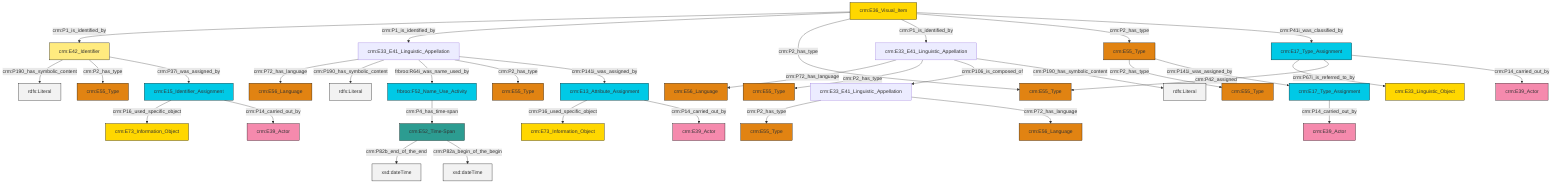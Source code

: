 graph TD
classDef Literal fill:#f2f2f2,stroke:#000000;
classDef CRM_Entity fill:#FFFFFF,stroke:#000000;
classDef Temporal_Entity fill:#00C9E6, stroke:#000000;
classDef Type fill:#E18312, stroke:#000000;
classDef Time-Span fill:#2C9C91, stroke:#000000;
classDef Appellation fill:#FFEB7F, stroke:#000000;
classDef Place fill:#008836, stroke:#000000;
classDef Persistent_Item fill:#B266B2, stroke:#000000;
classDef Conceptual_Object fill:#FFD700, stroke:#000000;
classDef Physical_Thing fill:#D2B48C, stroke:#000000;
classDef Actor fill:#f58aad, stroke:#000000;
classDef PC_Classes fill:#4ce600, stroke:#000000;
classDef Multi fill:#cccccc,stroke:#000000;

4["crm:E17_Type_Assignment"]:::Temporal_Entity -->|crm:P67i_is_referred_to_by| 5["crm:E33_Linguistic_Object"]:::Conceptual_Object
6["crm:E15_Identifier_Assignment"]:::Temporal_Entity -->|crm:P16_used_specific_object| 7["crm:E73_Information_Object"]:::Conceptual_Object
8["crm:E33_E41_Linguistic_Appellation"]:::Default -->|crm:P2_has_type| 9["crm:E55_Type"]:::Type
0["crm:E42_Identifier"]:::Appellation -->|crm:P190_has_symbolic_content| 13[rdfs:Literal]:::Literal
8["crm:E33_E41_Linguistic_Appellation"]:::Default -->|crm:P72_has_language| 14["crm:E56_Language"]:::Type
16["crm:E33_E41_Linguistic_Appellation"]:::Default -->|crm:P72_has_language| 17["crm:E56_Language"]:::Type
16["crm:E33_E41_Linguistic_Appellation"]:::Default -->|crm:P2_has_type| 18["crm:E55_Type"]:::Type
20["crm:E33_E41_Linguistic_Appellation"]:::Default -->|crm:P72_has_language| 10["crm:E56_Language"]:::Type
21["crm:E52_Time-Span"]:::Time-Span -->|crm:P82b_end_of_the_end| 22[xsd:dateTime]:::Literal
25["crm:E13_Attribute_Assignment"]:::Temporal_Entity -->|crm:P16_used_specific_object| 26["crm:E73_Information_Object"]:::Conceptual_Object
16["crm:E33_E41_Linguistic_Appellation"]:::Default -->|crm:P106_is_composed_of| 8["crm:E33_E41_Linguistic_Appellation"]:::Default
4["crm:E17_Type_Assignment"]:::Temporal_Entity -->|crm:P42_assigned| 29["crm:E55_Type"]:::Type
30["crm:E36_Visual_Item"]:::Conceptual_Object -->|crm:P1_is_identified_by| 0["crm:E42_Identifier"]:::Appellation
20["crm:E33_E41_Linguistic_Appellation"]:::Default -->|crm:P190_has_symbolic_content| 31[rdfs:Literal]:::Literal
30["crm:E36_Visual_Item"]:::Conceptual_Object -->|crm:P1_is_identified_by| 20["crm:E33_E41_Linguistic_Appellation"]:::Default
4["crm:E17_Type_Assignment"]:::Temporal_Entity -->|crm:P14_carried_out_by| 34["crm:E39_Actor"]:::Actor
21["crm:E52_Time-Span"]:::Time-Span -->|crm:P82a_begin_of_the_begin| 36[xsd:dateTime]:::Literal
20["crm:E33_E41_Linguistic_Appellation"]:::Default -->|frbroo:R64i_was_name_used_by| 37["frbroo:F52_Name_Use_Activity"]:::Temporal_Entity
30["crm:E36_Visual_Item"]:::Conceptual_Object -->|crm:P2_has_type| 29["crm:E55_Type"]:::Type
6["crm:E15_Identifier_Assignment"]:::Temporal_Entity -->|crm:P14_carried_out_by| 42["crm:E39_Actor"]:::Actor
43["crm:E17_Type_Assignment"]:::Temporal_Entity -->|crm:P14_carried_out_by| 44["crm:E39_Actor"]:::Actor
39["crm:E55_Type"]:::Type -->|crm:P2_has_type| 23["crm:E55_Type"]:::Type
0["crm:E42_Identifier"]:::Appellation -->|crm:P2_has_type| 2["crm:E55_Type"]:::Type
37["frbroo:F52_Name_Use_Activity"]:::Temporal_Entity -->|crm:P4_has_time-span| 21["crm:E52_Time-Span"]:::Time-Span
16["crm:E33_E41_Linguistic_Appellation"]:::Default -->|crm:P190_has_symbolic_content| 52[rdfs:Literal]:::Literal
39["crm:E55_Type"]:::Type -->|crm:P141i_was_assigned_by| 43["crm:E17_Type_Assignment"]:::Temporal_Entity
30["crm:E36_Visual_Item"]:::Conceptual_Object -->|crm:P1_is_identified_by| 16["crm:E33_E41_Linguistic_Appellation"]:::Default
25["crm:E13_Attribute_Assignment"]:::Temporal_Entity -->|crm:P14_carried_out_by| 49["crm:E39_Actor"]:::Actor
0["crm:E42_Identifier"]:::Appellation -->|crm:P37i_was_assigned_by| 6["crm:E15_Identifier_Assignment"]:::Temporal_Entity
30["crm:E36_Visual_Item"]:::Conceptual_Object -->|crm:P2_has_type| 39["crm:E55_Type"]:::Type
30["crm:E36_Visual_Item"]:::Conceptual_Object -->|crm:P41i_was_classified_by| 4["crm:E17_Type_Assignment"]:::Temporal_Entity
20["crm:E33_E41_Linguistic_Appellation"]:::Default -->|crm:P2_has_type| 27["crm:E55_Type"]:::Type
20["crm:E33_E41_Linguistic_Appellation"]:::Default -->|crm:P141i_was_assigned_by| 25["crm:E13_Attribute_Assignment"]:::Temporal_Entity